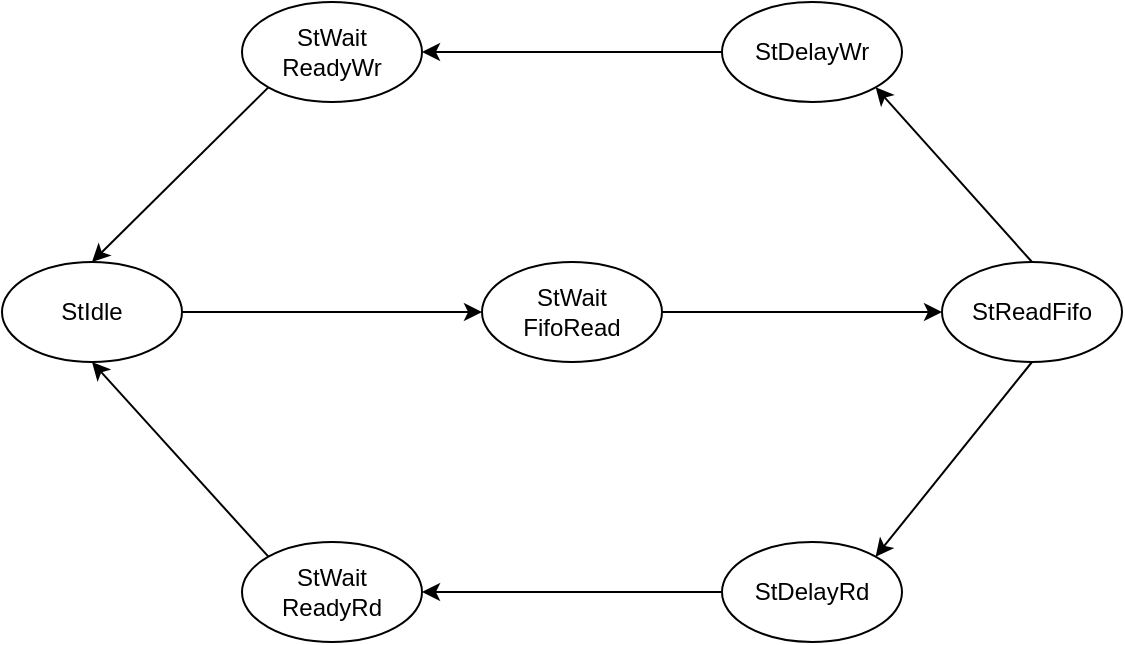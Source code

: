 <mxfile version="13.4.5" type="device"><diagram id="bBnIjkIoTUBhM6OUBfTy" name="Page-1"><mxGraphModel dx="1086" dy="806" grid="1" gridSize="10" guides="1" tooltips="1" connect="1" arrows="1" fold="1" page="1" pageScale="1" pageWidth="850" pageHeight="1100" math="0" shadow="0"><root><mxCell id="0"/><mxCell id="1" parent="0"/><mxCell id="vfebVxRLHu-70A7Eb_zc-9" style="rounded=0;orthogonalLoop=1;jettySize=auto;html=1;exitX=1;exitY=0.5;exitDx=0;exitDy=0;entryX=0;entryY=0.5;entryDx=0;entryDy=0;" edge="1" parent="1" source="vfebVxRLHu-70A7Eb_zc-1" target="vfebVxRLHu-70A7Eb_zc-2"><mxGeometry relative="1" as="geometry"/></mxCell><mxCell id="vfebVxRLHu-70A7Eb_zc-1" value="StIdle" style="ellipse;whiteSpace=wrap;html=1;" vertex="1" parent="1"><mxGeometry x="100" y="310" width="90" height="50" as="geometry"/></mxCell><mxCell id="vfebVxRLHu-70A7Eb_zc-10" style="rounded=0;orthogonalLoop=1;jettySize=auto;html=1;exitX=1;exitY=0.5;exitDx=0;exitDy=0;entryX=0;entryY=0.5;entryDx=0;entryDy=0;" edge="1" parent="1" source="vfebVxRLHu-70A7Eb_zc-2" target="vfebVxRLHu-70A7Eb_zc-4"><mxGeometry relative="1" as="geometry"/></mxCell><mxCell id="vfebVxRLHu-70A7Eb_zc-2" value="StWait&lt;br&gt;FifoRead" style="ellipse;whiteSpace=wrap;html=1;" vertex="1" parent="1"><mxGeometry x="340" y="310" width="90" height="50" as="geometry"/></mxCell><mxCell id="vfebVxRLHu-70A7Eb_zc-11" style="rounded=0;orthogonalLoop=1;jettySize=auto;html=1;exitX=0.5;exitY=0;exitDx=0;exitDy=0;entryX=1;entryY=1;entryDx=0;entryDy=0;" edge="1" parent="1" source="vfebVxRLHu-70A7Eb_zc-4" target="vfebVxRLHu-70A7Eb_zc-5"><mxGeometry relative="1" as="geometry"/></mxCell><mxCell id="vfebVxRLHu-70A7Eb_zc-14" style="rounded=0;orthogonalLoop=1;jettySize=auto;html=1;exitX=0.5;exitY=1;exitDx=0;exitDy=0;entryX=1;entryY=0;entryDx=0;entryDy=0;" edge="1" parent="1" source="vfebVxRLHu-70A7Eb_zc-4" target="vfebVxRLHu-70A7Eb_zc-7"><mxGeometry relative="1" as="geometry"/></mxCell><mxCell id="vfebVxRLHu-70A7Eb_zc-4" value="StReadFifo" style="ellipse;whiteSpace=wrap;html=1;" vertex="1" parent="1"><mxGeometry x="570" y="310" width="90" height="50" as="geometry"/></mxCell><mxCell id="vfebVxRLHu-70A7Eb_zc-12" style="rounded=0;orthogonalLoop=1;jettySize=auto;html=1;exitX=0;exitY=0.5;exitDx=0;exitDy=0;entryX=1;entryY=0.5;entryDx=0;entryDy=0;" edge="1" parent="1" source="vfebVxRLHu-70A7Eb_zc-5" target="vfebVxRLHu-70A7Eb_zc-6"><mxGeometry relative="1" as="geometry"/></mxCell><mxCell id="vfebVxRLHu-70A7Eb_zc-5" value="StDelayWr" style="ellipse;whiteSpace=wrap;html=1;" vertex="1" parent="1"><mxGeometry x="460" y="180" width="90" height="50" as="geometry"/></mxCell><mxCell id="vfebVxRLHu-70A7Eb_zc-13" style="rounded=0;orthogonalLoop=1;jettySize=auto;html=1;exitX=0;exitY=1;exitDx=0;exitDy=0;entryX=0.5;entryY=0;entryDx=0;entryDy=0;" edge="1" parent="1" source="vfebVxRLHu-70A7Eb_zc-6" target="vfebVxRLHu-70A7Eb_zc-1"><mxGeometry relative="1" as="geometry"/></mxCell><mxCell id="vfebVxRLHu-70A7Eb_zc-6" value="StWait&lt;br&gt;ReadyWr" style="ellipse;whiteSpace=wrap;html=1;" vertex="1" parent="1"><mxGeometry x="220" y="180" width="90" height="50" as="geometry"/></mxCell><mxCell id="vfebVxRLHu-70A7Eb_zc-15" style="rounded=0;orthogonalLoop=1;jettySize=auto;html=1;exitX=0;exitY=0.5;exitDx=0;exitDy=0;entryX=1;entryY=0.5;entryDx=0;entryDy=0;" edge="1" parent="1" source="vfebVxRLHu-70A7Eb_zc-7" target="vfebVxRLHu-70A7Eb_zc-8"><mxGeometry relative="1" as="geometry"/></mxCell><mxCell id="vfebVxRLHu-70A7Eb_zc-7" value="StDelayRd" style="ellipse;whiteSpace=wrap;html=1;" vertex="1" parent="1"><mxGeometry x="460" y="450" width="90" height="50" as="geometry"/></mxCell><mxCell id="vfebVxRLHu-70A7Eb_zc-16" style="rounded=0;orthogonalLoop=1;jettySize=auto;html=1;exitX=0;exitY=0;exitDx=0;exitDy=0;entryX=0.5;entryY=1;entryDx=0;entryDy=0;" edge="1" parent="1" source="vfebVxRLHu-70A7Eb_zc-8" target="vfebVxRLHu-70A7Eb_zc-1"><mxGeometry relative="1" as="geometry"/></mxCell><mxCell id="vfebVxRLHu-70A7Eb_zc-8" value="StWait&lt;br&gt;ReadyRd" style="ellipse;whiteSpace=wrap;html=1;" vertex="1" parent="1"><mxGeometry x="220" y="450" width="90" height="50" as="geometry"/></mxCell></root></mxGraphModel></diagram></mxfile>